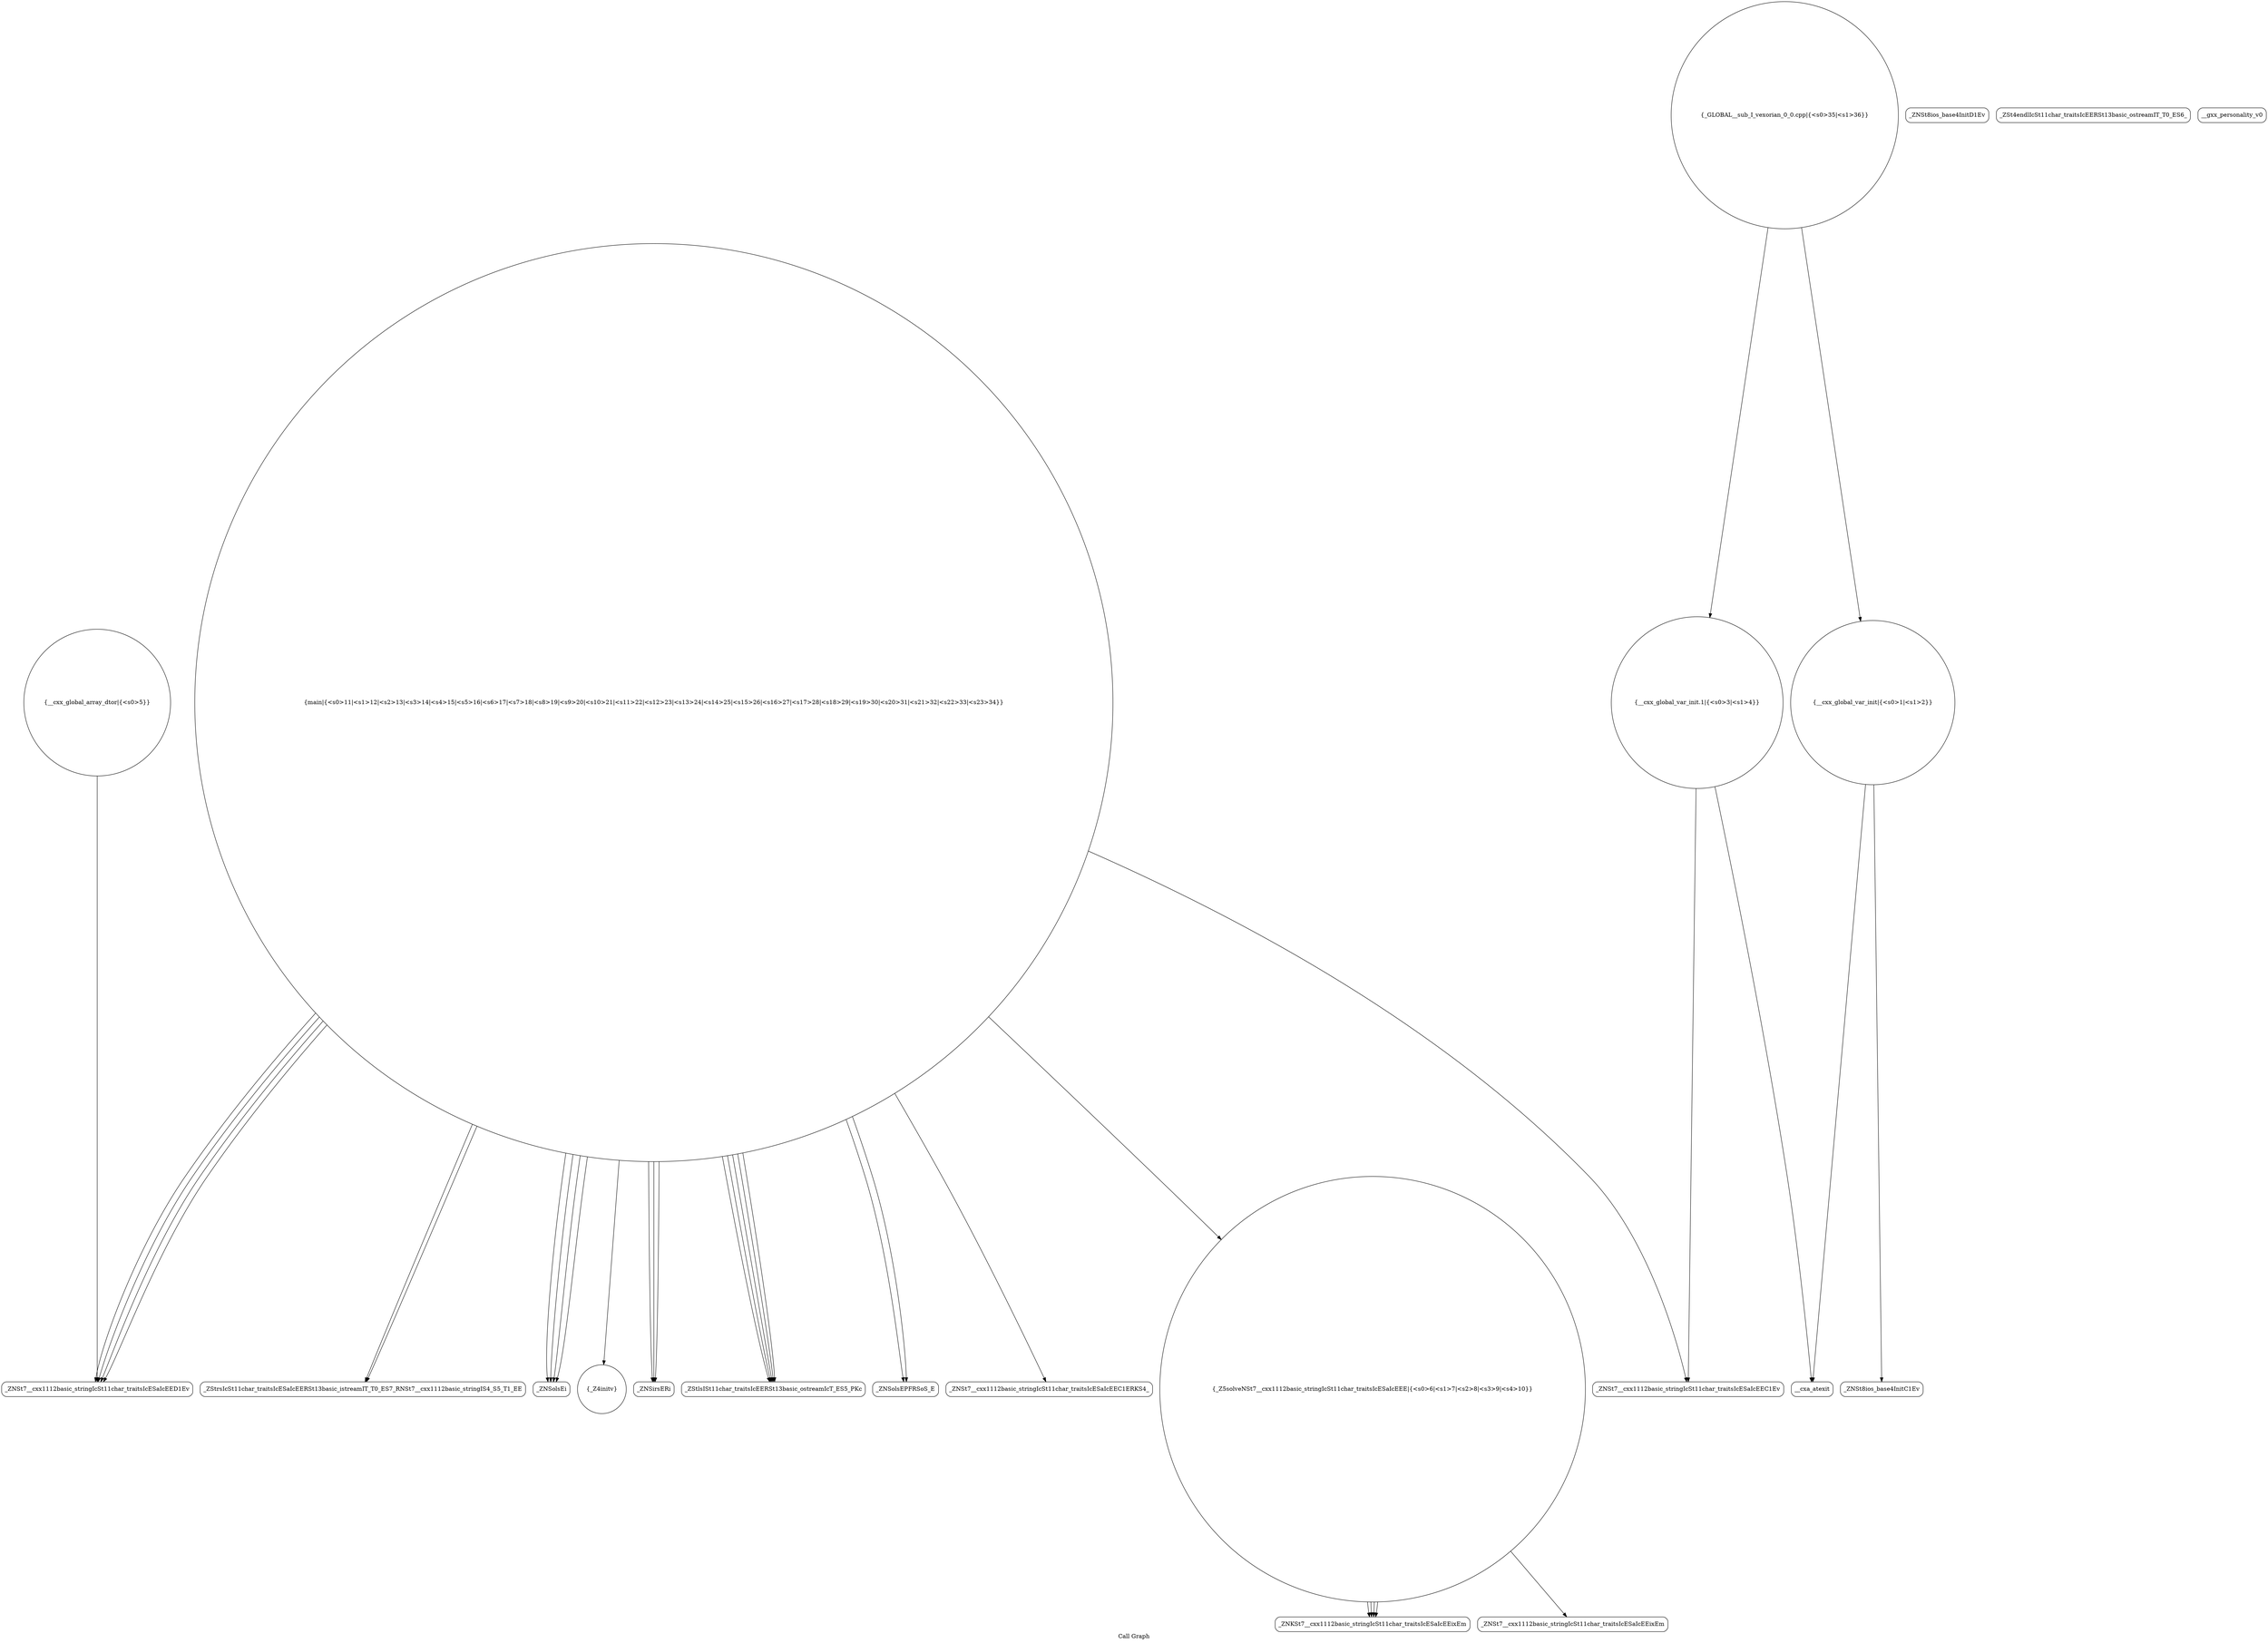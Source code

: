 digraph "Call Graph" {
	label="Call Graph";

	Node0x55a2352f0940 [shape=record,shape=circle,label="{__cxx_global_var_init|{<s0>1|<s1>2}}"];
	Node0x55a2352f0940:s0 -> Node0x55a2352f0dd0[color=black];
	Node0x55a2352f0940:s1 -> Node0x55a2352f0ed0[color=black];
	Node0x55a2352f10d0 [shape=record,shape=Mrecord,label="{_ZNSt7__cxx1112basic_stringIcSt11char_traitsIcESaIcEED1Ev}"];
	Node0x55a2352f1450 [shape=record,shape=Mrecord,label="{_ZStrsIcSt11char_traitsIcESaIcEERSt13basic_istreamIT_T0_ES7_RNSt7__cxx1112basic_stringIS4_S5_T1_EE}"];
	Node0x55a2352f17d0 [shape=record,shape=circle,label="{_GLOBAL__sub_I_vexorian_0_0.cpp|{<s0>35|<s1>36}}"];
	Node0x55a2352f17d0:s0 -> Node0x55a2352f0940[color=black];
	Node0x55a2352f17d0:s1 -> Node0x55a2352f0f50[color=black];
	Node0x55a2352f0e50 [shape=record,shape=Mrecord,label="{_ZNSt8ios_base4InitD1Ev}"];
	Node0x55a2352f11d0 [shape=record,shape=Mrecord,label="{_ZNKSt7__cxx1112basic_stringIcSt11char_traitsIcESaIcEEixEm}"];
	Node0x55a2352f1550 [shape=record,shape=Mrecord,label="{_ZNSolsEi}"];
	Node0x55a2352f0f50 [shape=record,shape=circle,label="{__cxx_global_var_init.1|{<s0>3|<s1>4}}"];
	Node0x55a2352f0f50:s0 -> Node0x55a2352f0fd0[color=black];
	Node0x55a2352f0f50:s1 -> Node0x55a2352f0ed0[color=black];
	Node0x55a2352f12d0 [shape=record,shape=circle,label="{main|{<s0>11|<s1>12|<s2>13|<s3>14|<s4>15|<s5>16|<s6>17|<s7>18|<s8>19|<s9>20|<s10>21|<s11>22|<s12>23|<s13>24|<s14>25|<s15>26|<s16>27|<s17>28|<s18>29|<s19>30|<s20>31|<s21>32|<s22>33|<s23>34}}"];
	Node0x55a2352f12d0:s0 -> Node0x55a2352f1350[color=black];
	Node0x55a2352f12d0:s1 -> Node0x55a2352f13d0[color=black];
	Node0x55a2352f12d0:s2 -> Node0x55a2352f13d0[color=black];
	Node0x55a2352f12d0:s3 -> Node0x55a2352f13d0[color=black];
	Node0x55a2352f12d0:s4 -> Node0x55a2352f1450[color=black];
	Node0x55a2352f12d0:s5 -> Node0x55a2352f14d0[color=black];
	Node0x55a2352f12d0:s6 -> Node0x55a2352f1550[color=black];
	Node0x55a2352f12d0:s7 -> Node0x55a2352f14d0[color=black];
	Node0x55a2352f12d0:s8 -> Node0x55a2352f1550[color=black];
	Node0x55a2352f12d0:s9 -> Node0x55a2352f14d0[color=black];
	Node0x55a2352f12d0:s10 -> Node0x55a2352f15d0[color=black];
	Node0x55a2352f12d0:s11 -> Node0x55a2352f0fd0[color=black];
	Node0x55a2352f12d0:s12 -> Node0x55a2352f1450[color=black];
	Node0x55a2352f12d0:s13 -> Node0x55a2352f14d0[color=black];
	Node0x55a2352f12d0:s14 -> Node0x55a2352f1550[color=black];
	Node0x55a2352f12d0:s15 -> Node0x55a2352f14d0[color=black];
	Node0x55a2352f12d0:s16 -> Node0x55a2352f1750[color=black];
	Node0x55a2352f12d0:s17 -> Node0x55a2352f1150[color=black];
	Node0x55a2352f12d0:s18 -> Node0x55a2352f1550[color=black];
	Node0x55a2352f12d0:s19 -> Node0x55a2352f15d0[color=black];
	Node0x55a2352f12d0:s20 -> Node0x55a2352f10d0[color=black];
	Node0x55a2352f12d0:s21 -> Node0x55a2352f10d0[color=black];
	Node0x55a2352f12d0:s22 -> Node0x55a2352f10d0[color=black];
	Node0x55a2352f12d0:s23 -> Node0x55a2352f10d0[color=black];
	Node0x55a2352f1650 [shape=record,shape=Mrecord,label="{_ZSt4endlIcSt11char_traitsIcEERSt13basic_ostreamIT_T0_ES6_}"];
	Node0x55a2352f1050 [shape=record,shape=circle,label="{__cxx_global_array_dtor|{<s0>5}}"];
	Node0x55a2352f1050:s0 -> Node0x55a2352f10d0[color=black];
	Node0x55a2352f13d0 [shape=record,shape=Mrecord,label="{_ZNSirsERi}"];
	Node0x55a2352f1750 [shape=record,shape=Mrecord,label="{_ZNSt7__cxx1112basic_stringIcSt11char_traitsIcESaIcEEC1ERKS4_}"];
	Node0x55a2352f0dd0 [shape=record,shape=Mrecord,label="{_ZNSt8ios_base4InitC1Ev}"];
	Node0x55a2352f1150 [shape=record,shape=circle,label="{_Z5solveNSt7__cxx1112basic_stringIcSt11char_traitsIcESaIcEEE|{<s0>6|<s1>7|<s2>8|<s3>9|<s4>10}}"];
	Node0x55a2352f1150:s0 -> Node0x55a2352f11d0[color=black];
	Node0x55a2352f1150:s1 -> Node0x55a2352f11d0[color=black];
	Node0x55a2352f1150:s2 -> Node0x55a2352f11d0[color=black];
	Node0x55a2352f1150:s3 -> Node0x55a2352f11d0[color=black];
	Node0x55a2352f1150:s4 -> Node0x55a2352f1250[color=black];
	Node0x55a2352f14d0 [shape=record,shape=Mrecord,label="{_ZStlsISt11char_traitsIcEERSt13basic_ostreamIcT_ES5_PKc}"];
	Node0x55a2352f0ed0 [shape=record,shape=Mrecord,label="{__cxa_atexit}"];
	Node0x55a2352f1250 [shape=record,shape=Mrecord,label="{_ZNSt7__cxx1112basic_stringIcSt11char_traitsIcESaIcEEixEm}"];
	Node0x55a2352f15d0 [shape=record,shape=Mrecord,label="{_ZNSolsEPFRSoS_E}"];
	Node0x55a2352f0fd0 [shape=record,shape=Mrecord,label="{_ZNSt7__cxx1112basic_stringIcSt11char_traitsIcESaIcEEC1Ev}"];
	Node0x55a2352f1350 [shape=record,shape=circle,label="{_Z4initv}"];
	Node0x55a2352f16d0 [shape=record,shape=Mrecord,label="{__gxx_personality_v0}"];
}
